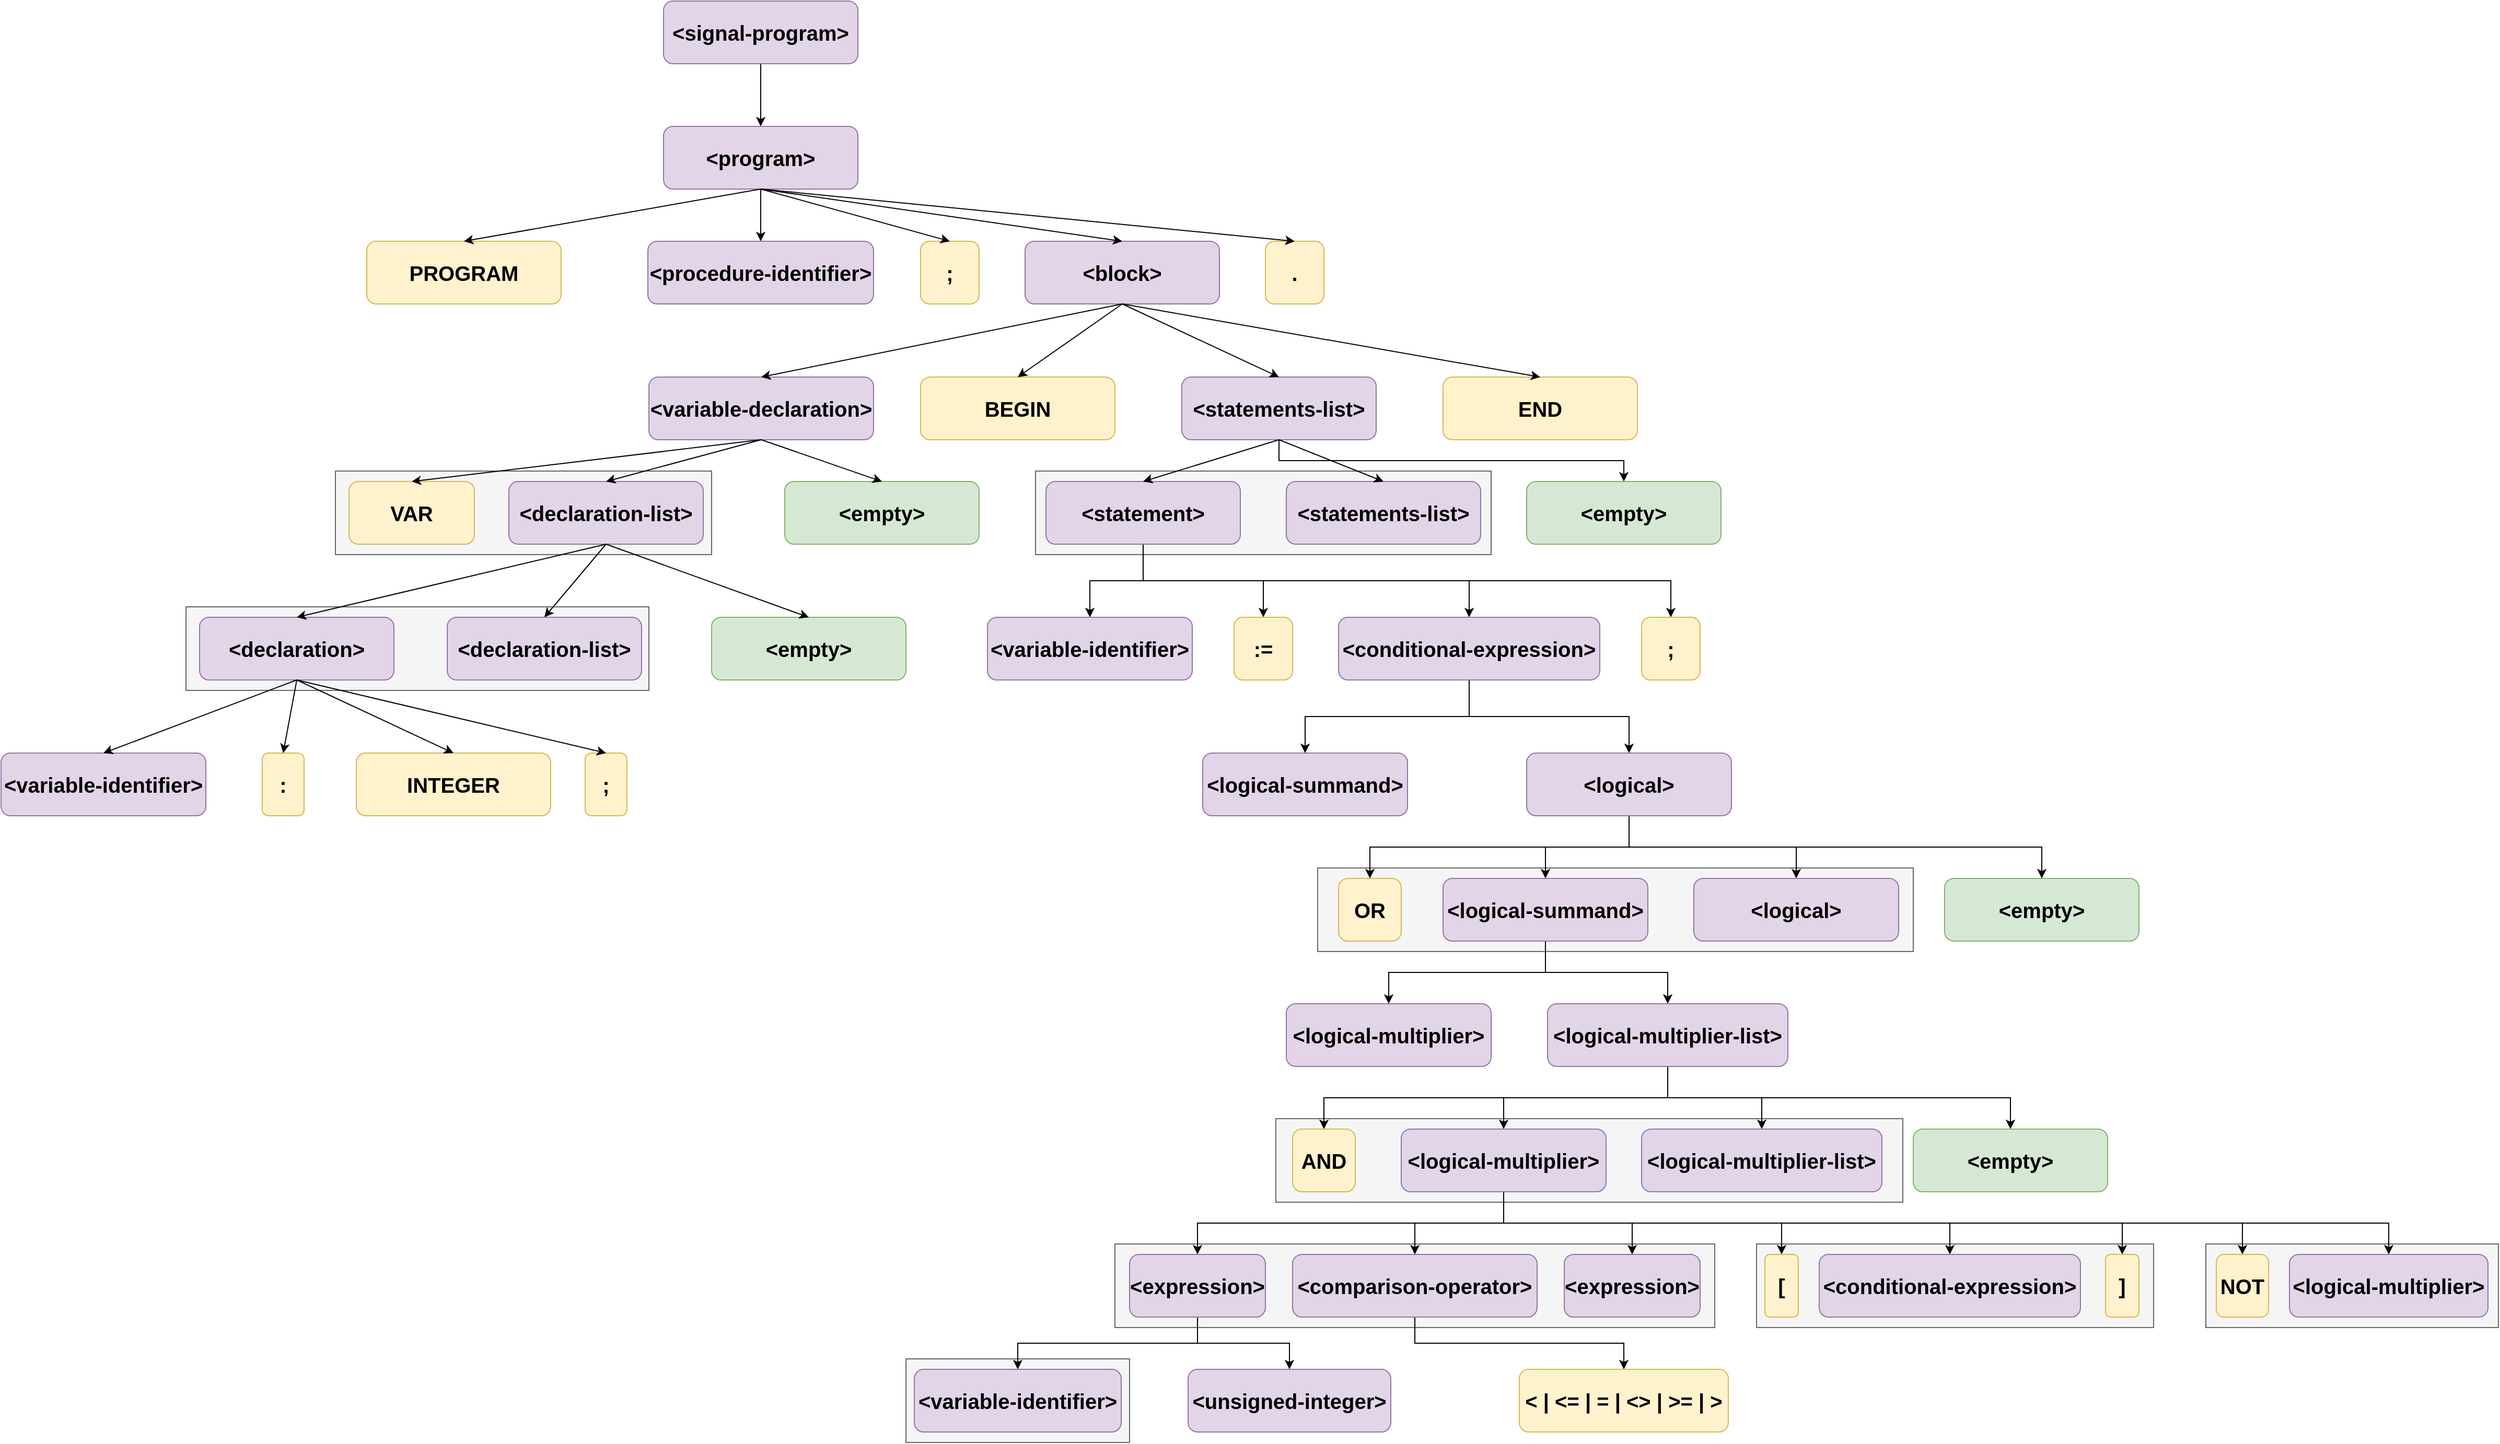 <mxfile version="14.6.12" type="device"><diagram id="d0PMiU0wF7VDhQLH0aSX" name="Page-1"><mxGraphModel dx="2624" dy="794" grid="1" gridSize="10" guides="1" tooltips="1" connect="1" arrows="1" fold="1" page="1" pageScale="1" pageWidth="827" pageHeight="1169" math="0" shadow="0"><root><mxCell id="0"/><mxCell id="1" parent="0"/><mxCell id="keBBJWZqeC2cAeBP28e6-120" value="" style="rounded=0;whiteSpace=wrap;html=1;fillColor=#f5f5f5;strokeColor=#666666;fontColor=#333333;" vertex="1" parent="1"><mxGeometry x="586" y="1340" width="214" height="80" as="geometry"/></mxCell><mxCell id="keBBJWZqeC2cAeBP28e6-112" value="" style="rounded=0;whiteSpace=wrap;html=1;fillColor=#f5f5f5;strokeColor=#666666;fontColor=#333333;" vertex="1" parent="1"><mxGeometry x="1830" y="1230" width="280" height="80" as="geometry"/></mxCell><mxCell id="keBBJWZqeC2cAeBP28e6-111" value="" style="rounded=0;whiteSpace=wrap;html=1;fillColor=#f5f5f5;strokeColor=#666666;fontColor=#333333;" vertex="1" parent="1"><mxGeometry x="1400" y="1230" width="380" height="80" as="geometry"/></mxCell><mxCell id="keBBJWZqeC2cAeBP28e6-110" value="" style="rounded=0;whiteSpace=wrap;html=1;fillColor=#f5f5f5;strokeColor=#666666;fontColor=#333333;" vertex="1" parent="1"><mxGeometry x="786" y="1230" width="574" height="80" as="geometry"/></mxCell><mxCell id="keBBJWZqeC2cAeBP28e6-93" value="" style="rounded=0;whiteSpace=wrap;html=1;fillColor=#f5f5f5;strokeColor=#666666;fontColor=#333333;" vertex="1" parent="1"><mxGeometry x="940" y="1110" width="600" height="80" as="geometry"/></mxCell><mxCell id="keBBJWZqeC2cAeBP28e6-36" value="" style="rounded=0;whiteSpace=wrap;html=1;fillColor=#f5f5f5;strokeColor=#666666;fontColor=#333333;" vertex="1" parent="1"><mxGeometry x="-103" y="620" width="443" height="80" as="geometry"/></mxCell><mxCell id="keBBJWZqeC2cAeBP28e6-80" value="" style="rounded=0;whiteSpace=wrap;html=1;fillColor=#f5f5f5;strokeColor=#666666;fontColor=#333333;" vertex="1" parent="1"><mxGeometry x="980" y="870" width="570" height="80" as="geometry"/></mxCell><mxCell id="keBBJWZqeC2cAeBP28e6-27" value="" style="rounded=0;whiteSpace=wrap;html=1;strokeColor=#666666;fontColor=#333333;fillColor=#f5f5f5;" vertex="1" parent="1"><mxGeometry x="710" y="490" width="436" height="80" as="geometry"/></mxCell><mxCell id="keBBJWZqeC2cAeBP28e6-4" value="" style="edgeStyle=orthogonalEdgeStyle;rounded=0;orthogonalLoop=1;jettySize=auto;html=1;" edge="1" parent="1" source="keBBJWZqeC2cAeBP28e6-2" target="keBBJWZqeC2cAeBP28e6-3"><mxGeometry relative="1" as="geometry"/></mxCell><mxCell id="keBBJWZqeC2cAeBP28e6-2" value="&lt;font style=&quot;font-size: 20px&quot;&gt;&lt;b&gt;&amp;lt;signal-program&amp;gt;&lt;/b&gt;&lt;/font&gt;" style="rounded=1;whiteSpace=wrap;html=1;fillColor=#e1d5e7;strokeColor=#9673a6;" vertex="1" parent="1"><mxGeometry x="354" y="40" width="186" height="60" as="geometry"/></mxCell><mxCell id="keBBJWZqeC2cAeBP28e6-3" value="&lt;font style=&quot;font-size: 20px&quot;&gt;&lt;b&gt;&amp;lt;program&amp;gt;&lt;/b&gt;&lt;/font&gt;" style="rounded=1;whiteSpace=wrap;html=1;fillColor=#e1d5e7;strokeColor=#9673a6;" vertex="1" parent="1"><mxGeometry x="354" y="160" width="186" height="60" as="geometry"/></mxCell><mxCell id="keBBJWZqeC2cAeBP28e6-61" style="edgeStyle=orthogonalEdgeStyle;rounded=0;orthogonalLoop=1;jettySize=auto;html=1;exitX=0.5;exitY=1;exitDx=0;exitDy=0;entryX=0.5;entryY=0;entryDx=0;entryDy=0;" edge="1" parent="1" source="keBBJWZqeC2cAeBP28e6-5" target="keBBJWZqeC2cAeBP28e6-54"><mxGeometry relative="1" as="geometry"/></mxCell><mxCell id="keBBJWZqeC2cAeBP28e6-62" style="edgeStyle=orthogonalEdgeStyle;rounded=0;orthogonalLoop=1;jettySize=auto;html=1;exitX=0.5;exitY=1;exitDx=0;exitDy=0;entryX=0.5;entryY=0;entryDx=0;entryDy=0;" edge="1" parent="1" source="keBBJWZqeC2cAeBP28e6-5" target="keBBJWZqeC2cAeBP28e6-55"><mxGeometry relative="1" as="geometry"/></mxCell><mxCell id="keBBJWZqeC2cAeBP28e6-63" style="edgeStyle=orthogonalEdgeStyle;rounded=0;orthogonalLoop=1;jettySize=auto;html=1;exitX=0.5;exitY=1;exitDx=0;exitDy=0;entryX=0.5;entryY=0;entryDx=0;entryDy=0;" edge="1" parent="1" source="keBBJWZqeC2cAeBP28e6-5" target="keBBJWZqeC2cAeBP28e6-56"><mxGeometry relative="1" as="geometry"/></mxCell><mxCell id="keBBJWZqeC2cAeBP28e6-64" style="edgeStyle=orthogonalEdgeStyle;rounded=0;orthogonalLoop=1;jettySize=auto;html=1;exitX=0.5;exitY=1;exitDx=0;exitDy=0;entryX=0.5;entryY=0;entryDx=0;entryDy=0;" edge="1" parent="1" source="keBBJWZqeC2cAeBP28e6-5" target="keBBJWZqeC2cAeBP28e6-57"><mxGeometry relative="1" as="geometry"/></mxCell><mxCell id="keBBJWZqeC2cAeBP28e6-5" value="&lt;b&gt;&lt;font style=&quot;font-size: 20px&quot;&gt;&amp;lt;statement&amp;gt;&lt;/font&gt;&lt;/b&gt;" style="rounded=1;whiteSpace=wrap;html=1;fillColor=#e1d5e7;strokeColor=#9673a6;" vertex="1" parent="1"><mxGeometry x="720" y="500" width="186" height="60" as="geometry"/></mxCell><mxCell id="keBBJWZqeC2cAeBP28e6-6" value="&lt;b&gt;&lt;font style=&quot;font-size: 20px&quot;&gt;PROGRAM&lt;/font&gt;&lt;/b&gt;" style="rounded=1;whiteSpace=wrap;html=1;fillColor=#fff2cc;strokeColor=#d6b656;" vertex="1" parent="1"><mxGeometry x="70" y="270" width="186" height="60" as="geometry"/></mxCell><mxCell id="keBBJWZqeC2cAeBP28e6-7" value="&lt;b&gt;&lt;font style=&quot;font-size: 20px&quot;&gt;&amp;lt;procedure-identifier&amp;gt;&lt;/font&gt;&lt;/b&gt;" style="rounded=1;whiteSpace=wrap;html=1;fillColor=#e1d5e7;strokeColor=#9673a6;" vertex="1" parent="1"><mxGeometry x="339" y="270" width="216" height="60" as="geometry"/></mxCell><mxCell id="keBBJWZqeC2cAeBP28e6-8" value="" style="endArrow=classic;html=1;exitX=0.5;exitY=1;exitDx=0;exitDy=0;entryX=0.5;entryY=0;entryDx=0;entryDy=0;" edge="1" parent="1" source="keBBJWZqeC2cAeBP28e6-3" target="keBBJWZqeC2cAeBP28e6-6"><mxGeometry width="50" height="50" relative="1" as="geometry"><mxPoint x="390" y="270" as="sourcePoint"/><mxPoint x="440" y="220" as="targetPoint"/></mxGeometry></mxCell><mxCell id="keBBJWZqeC2cAeBP28e6-9" value="" style="endArrow=classic;html=1;exitX=0.5;exitY=1;exitDx=0;exitDy=0;entryX=0.5;entryY=0;entryDx=0;entryDy=0;" edge="1" parent="1" source="keBBJWZqeC2cAeBP28e6-3" target="keBBJWZqeC2cAeBP28e6-7"><mxGeometry width="50" height="50" relative="1" as="geometry"><mxPoint x="390" y="270" as="sourcePoint"/><mxPoint x="440" y="220" as="targetPoint"/></mxGeometry></mxCell><mxCell id="keBBJWZqeC2cAeBP28e6-10" value="&lt;font style=&quot;font-size: 20px&quot;&gt;&lt;b&gt;;&lt;/b&gt;&lt;/font&gt;" style="rounded=1;whiteSpace=wrap;html=1;fillColor=#fff2cc;strokeColor=#d6b656;" vertex="1" parent="1"><mxGeometry x="600" y="270" width="56" height="60" as="geometry"/></mxCell><mxCell id="keBBJWZqeC2cAeBP28e6-11" value="&lt;b&gt;&lt;font style=&quot;font-size: 20px&quot;&gt;&amp;lt;block&amp;gt;&lt;/font&gt;&lt;/b&gt;" style="rounded=1;whiteSpace=wrap;html=1;fillColor=#e1d5e7;strokeColor=#9673a6;" vertex="1" parent="1"><mxGeometry x="700" y="270" width="186" height="60" as="geometry"/></mxCell><mxCell id="keBBJWZqeC2cAeBP28e6-12" value="&lt;b&gt;&lt;font style=&quot;font-size: 20px&quot;&gt;.&lt;/font&gt;&lt;/b&gt;" style="rounded=1;whiteSpace=wrap;html=1;fillColor=#fff2cc;strokeColor=#d6b656;" vertex="1" parent="1"><mxGeometry x="930" y="270" width="56" height="60" as="geometry"/></mxCell><mxCell id="keBBJWZqeC2cAeBP28e6-13" value="" style="endArrow=classic;html=1;exitX=0.5;exitY=1;exitDx=0;exitDy=0;entryX=0.5;entryY=0;entryDx=0;entryDy=0;" edge="1" parent="1" source="keBBJWZqeC2cAeBP28e6-3" target="keBBJWZqeC2cAeBP28e6-10"><mxGeometry width="50" height="50" relative="1" as="geometry"><mxPoint x="620" y="250" as="sourcePoint"/><mxPoint x="670" y="200" as="targetPoint"/></mxGeometry></mxCell><mxCell id="keBBJWZqeC2cAeBP28e6-14" value="" style="endArrow=classic;html=1;exitX=0.5;exitY=1;exitDx=0;exitDy=0;entryX=0.5;entryY=0;entryDx=0;entryDy=0;" edge="1" parent="1" source="keBBJWZqeC2cAeBP28e6-3" target="keBBJWZqeC2cAeBP28e6-11"><mxGeometry width="50" height="50" relative="1" as="geometry"><mxPoint x="620" y="250" as="sourcePoint"/><mxPoint x="670" y="200" as="targetPoint"/></mxGeometry></mxCell><mxCell id="keBBJWZqeC2cAeBP28e6-15" value="" style="endArrow=classic;html=1;exitX=0.5;exitY=1;exitDx=0;exitDy=0;entryX=0.5;entryY=0;entryDx=0;entryDy=0;" edge="1" parent="1" source="keBBJWZqeC2cAeBP28e6-3" target="keBBJWZqeC2cAeBP28e6-12"><mxGeometry width="50" height="50" relative="1" as="geometry"><mxPoint x="620" y="250" as="sourcePoint"/><mxPoint x="670" y="200" as="targetPoint"/></mxGeometry></mxCell><mxCell id="keBBJWZqeC2cAeBP28e6-16" value="&lt;b&gt;&lt;font style=&quot;font-size: 20px&quot;&gt;&amp;lt;variable-declaration&amp;gt;&lt;/font&gt;&lt;/b&gt;" style="rounded=1;whiteSpace=wrap;html=1;fillColor=#e1d5e7;strokeColor=#9673a6;" vertex="1" parent="1"><mxGeometry x="340" y="400" width="215" height="60" as="geometry"/></mxCell><mxCell id="keBBJWZqeC2cAeBP28e6-17" value="&lt;b&gt;&lt;font style=&quot;font-size: 20px&quot;&gt;BEGIN&lt;/font&gt;&lt;/b&gt;" style="rounded=1;whiteSpace=wrap;html=1;fillColor=#fff2cc;strokeColor=#d6b656;" vertex="1" parent="1"><mxGeometry x="600" y="400" width="186" height="60" as="geometry"/></mxCell><mxCell id="keBBJWZqeC2cAeBP28e6-74" style="edgeStyle=orthogonalEdgeStyle;rounded=0;orthogonalLoop=1;jettySize=auto;html=1;exitX=0.5;exitY=1;exitDx=0;exitDy=0;entryX=0.5;entryY=0;entryDx=0;entryDy=0;" edge="1" parent="1" source="keBBJWZqeC2cAeBP28e6-18" target="keBBJWZqeC2cAeBP28e6-29"><mxGeometry relative="1" as="geometry"/></mxCell><mxCell id="keBBJWZqeC2cAeBP28e6-18" value="&lt;b&gt;&lt;font style=&quot;font-size: 20px&quot;&gt;&amp;lt;statements-list&amp;gt;&lt;/font&gt;&lt;/b&gt;" style="rounded=1;whiteSpace=wrap;html=1;fillColor=#e1d5e7;strokeColor=#9673a6;" vertex="1" parent="1"><mxGeometry x="850" y="400" width="186" height="60" as="geometry"/></mxCell><mxCell id="keBBJWZqeC2cAeBP28e6-19" value="&lt;font style=&quot;font-size: 20px&quot;&gt;&lt;b&gt;END&lt;/b&gt;&lt;/font&gt;" style="rounded=1;whiteSpace=wrap;html=1;fillColor=#fff2cc;strokeColor=#d6b656;" vertex="1" parent="1"><mxGeometry x="1100" y="400" width="186" height="60" as="geometry"/></mxCell><mxCell id="keBBJWZqeC2cAeBP28e6-20" value="" style="endArrow=classic;html=1;exitX=0.5;exitY=1;exitDx=0;exitDy=0;entryX=0.5;entryY=0;entryDx=0;entryDy=0;" edge="1" parent="1" source="keBBJWZqeC2cAeBP28e6-11" target="keBBJWZqeC2cAeBP28e6-16"><mxGeometry width="50" height="50" relative="1" as="geometry"><mxPoint x="710" y="410" as="sourcePoint"/><mxPoint x="760" y="360" as="targetPoint"/></mxGeometry></mxCell><mxCell id="keBBJWZqeC2cAeBP28e6-21" value="" style="endArrow=classic;html=1;exitX=0.5;exitY=1;exitDx=0;exitDy=0;entryX=0.5;entryY=0;entryDx=0;entryDy=0;" edge="1" parent="1" source="keBBJWZqeC2cAeBP28e6-11" target="keBBJWZqeC2cAeBP28e6-17"><mxGeometry width="50" height="50" relative="1" as="geometry"><mxPoint x="710" y="410" as="sourcePoint"/><mxPoint x="760" y="360" as="targetPoint"/></mxGeometry></mxCell><mxCell id="keBBJWZqeC2cAeBP28e6-22" value="" style="endArrow=classic;html=1;entryX=0.5;entryY=0;entryDx=0;entryDy=0;exitX=0.5;exitY=1;exitDx=0;exitDy=0;" edge="1" parent="1" source="keBBJWZqeC2cAeBP28e6-11" target="keBBJWZqeC2cAeBP28e6-18"><mxGeometry width="50" height="50" relative="1" as="geometry"><mxPoint x="710" y="410" as="sourcePoint"/><mxPoint x="760" y="360" as="targetPoint"/></mxGeometry></mxCell><mxCell id="keBBJWZqeC2cAeBP28e6-23" value="" style="endArrow=classic;html=1;entryX=0.5;entryY=0;entryDx=0;entryDy=0;exitX=0.5;exitY=1;exitDx=0;exitDy=0;" edge="1" parent="1" source="keBBJWZqeC2cAeBP28e6-11" target="keBBJWZqeC2cAeBP28e6-19"><mxGeometry width="50" height="50" relative="1" as="geometry"><mxPoint x="710" y="410" as="sourcePoint"/><mxPoint x="760" y="360" as="targetPoint"/></mxGeometry></mxCell><mxCell id="keBBJWZqeC2cAeBP28e6-24" value="" style="rounded=0;whiteSpace=wrap;html=1;fillColor=#f5f5f5;strokeColor=#666666;fontColor=#333333;" vertex="1" parent="1"><mxGeometry x="40" y="490" width="360" height="80" as="geometry"/></mxCell><mxCell id="keBBJWZqeC2cAeBP28e6-25" value="&lt;b&gt;&lt;font style=&quot;font-size: 20px&quot;&gt;VAR&lt;/font&gt;&lt;/b&gt;" style="rounded=1;whiteSpace=wrap;html=1;fillColor=#fff2cc;strokeColor=#d6b656;" vertex="1" parent="1"><mxGeometry x="53" y="500" width="120" height="60" as="geometry"/></mxCell><mxCell id="keBBJWZqeC2cAeBP28e6-26" value="&lt;b&gt;&lt;font style=&quot;font-size: 20px&quot;&gt;&amp;lt;declaration-list&amp;gt;&lt;/font&gt;&lt;/b&gt;" style="rounded=1;whiteSpace=wrap;html=1;fillColor=#e1d5e7;strokeColor=#9673a6;" vertex="1" parent="1"><mxGeometry x="206" y="500" width="186" height="60" as="geometry"/></mxCell><mxCell id="keBBJWZqeC2cAeBP28e6-28" value="&lt;b&gt;&lt;font style=&quot;font-size: 20px&quot;&gt;&amp;lt;empty&amp;gt;&lt;/font&gt;&lt;/b&gt;" style="rounded=1;whiteSpace=wrap;html=1;fillColor=#d5e8d4;strokeColor=#82b366;" vertex="1" parent="1"><mxGeometry x="470" y="500" width="186" height="60" as="geometry"/></mxCell><mxCell id="keBBJWZqeC2cAeBP28e6-29" value="&lt;b&gt;&lt;font style=&quot;font-size: 20px&quot;&gt;&amp;lt;empty&amp;gt;&lt;/font&gt;&lt;/b&gt;" style="rounded=1;whiteSpace=wrap;html=1;fillColor=#d5e8d4;strokeColor=#82b366;" vertex="1" parent="1"><mxGeometry x="1180" y="500" width="186" height="60" as="geometry"/></mxCell><mxCell id="keBBJWZqeC2cAeBP28e6-30" value="" style="endArrow=classic;html=1;exitX=0.5;exitY=1;exitDx=0;exitDy=0;entryX=0.5;entryY=0;entryDx=0;entryDy=0;" edge="1" parent="1" source="keBBJWZqeC2cAeBP28e6-16" target="keBBJWZqeC2cAeBP28e6-25"><mxGeometry width="50" height="50" relative="1" as="geometry"><mxPoint x="310" y="640" as="sourcePoint"/><mxPoint x="360" y="590" as="targetPoint"/></mxGeometry></mxCell><mxCell id="keBBJWZqeC2cAeBP28e6-31" value="" style="endArrow=classic;html=1;exitX=0.5;exitY=1;exitDx=0;exitDy=0;entryX=0.5;entryY=0;entryDx=0;entryDy=0;" edge="1" parent="1" source="keBBJWZqeC2cAeBP28e6-16" target="keBBJWZqeC2cAeBP28e6-26"><mxGeometry width="50" height="50" relative="1" as="geometry"><mxPoint x="310" y="640" as="sourcePoint"/><mxPoint x="360" y="590" as="targetPoint"/></mxGeometry></mxCell><mxCell id="keBBJWZqeC2cAeBP28e6-32" value="" style="endArrow=classic;html=1;exitX=0.5;exitY=1;exitDx=0;exitDy=0;entryX=0.5;entryY=0;entryDx=0;entryDy=0;" edge="1" parent="1" source="keBBJWZqeC2cAeBP28e6-16" target="keBBJWZqeC2cAeBP28e6-28"><mxGeometry width="50" height="50" relative="1" as="geometry"><mxPoint x="310" y="640" as="sourcePoint"/><mxPoint x="360" y="590" as="targetPoint"/></mxGeometry></mxCell><mxCell id="keBBJWZqeC2cAeBP28e6-33" value="&lt;b&gt;&lt;font style=&quot;font-size: 20px&quot;&gt;&amp;lt;declaration&amp;gt;&lt;/font&gt;&lt;/b&gt;" style="rounded=1;whiteSpace=wrap;html=1;fillColor=#e1d5e7;strokeColor=#9673a6;" vertex="1" parent="1"><mxGeometry x="-90" y="630" width="186" height="60" as="geometry"/></mxCell><mxCell id="keBBJWZqeC2cAeBP28e6-34" value="&lt;b&gt;&lt;font style=&quot;font-size: 20px&quot;&gt;&amp;lt;declaration-list&amp;gt;&lt;/font&gt;&lt;/b&gt;" style="rounded=1;whiteSpace=wrap;html=1;fillColor=#e1d5e7;strokeColor=#9673a6;" vertex="1" parent="1"><mxGeometry x="147" y="630" width="186" height="60" as="geometry"/></mxCell><mxCell id="keBBJWZqeC2cAeBP28e6-35" value="&lt;b&gt;&lt;font style=&quot;font-size: 20px&quot;&gt;&amp;lt;empty&amp;gt;&lt;/font&gt;&lt;/b&gt;" style="rounded=1;whiteSpace=wrap;html=1;fillColor=#d5e8d4;strokeColor=#82b366;" vertex="1" parent="1"><mxGeometry x="400" y="630" width="186" height="60" as="geometry"/></mxCell><mxCell id="keBBJWZqeC2cAeBP28e6-37" value="" style="endArrow=classic;html=1;exitX=0.5;exitY=1;exitDx=0;exitDy=0;entryX=0.5;entryY=0;entryDx=0;entryDy=0;" edge="1" parent="1" source="keBBJWZqeC2cAeBP28e6-26" target="keBBJWZqeC2cAeBP28e6-33"><mxGeometry width="50" height="50" relative="1" as="geometry"><mxPoint x="310" y="550" as="sourcePoint"/><mxPoint x="400" y="710" as="targetPoint"/></mxGeometry></mxCell><mxCell id="keBBJWZqeC2cAeBP28e6-38" value="" style="endArrow=classic;html=1;exitX=0.5;exitY=1;exitDx=0;exitDy=0;entryX=0.5;entryY=0;entryDx=0;entryDy=0;" edge="1" parent="1" source="keBBJWZqeC2cAeBP28e6-26" target="keBBJWZqeC2cAeBP28e6-34"><mxGeometry width="50" height="50" relative="1" as="geometry"><mxPoint x="310" y="550" as="sourcePoint"/><mxPoint x="360" y="500" as="targetPoint"/></mxGeometry></mxCell><mxCell id="keBBJWZqeC2cAeBP28e6-39" value="" style="endArrow=classic;html=1;entryX=0.5;entryY=0;entryDx=0;entryDy=0;exitX=0.5;exitY=1;exitDx=0;exitDy=0;" edge="1" parent="1" source="keBBJWZqeC2cAeBP28e6-26" target="keBBJWZqeC2cAeBP28e6-35"><mxGeometry width="50" height="50" relative="1" as="geometry"><mxPoint x="320" y="590" as="sourcePoint"/><mxPoint x="360" y="500" as="targetPoint"/></mxGeometry></mxCell><mxCell id="keBBJWZqeC2cAeBP28e6-41" value="&lt;b&gt;&lt;font style=&quot;font-size: 20px&quot;&gt;&amp;lt;variable-identifier&amp;gt;&lt;/font&gt;&lt;/b&gt;" style="rounded=1;whiteSpace=wrap;html=1;fillColor=#e1d5e7;strokeColor=#9673a6;" vertex="1" parent="1"><mxGeometry x="-280" y="760" width="196" height="60" as="geometry"/></mxCell><mxCell id="keBBJWZqeC2cAeBP28e6-42" value="&lt;b&gt;&lt;font style=&quot;font-size: 20px&quot;&gt;:&lt;/font&gt;&lt;/b&gt;" style="rounded=1;whiteSpace=wrap;html=1;fillColor=#fff2cc;strokeColor=#d6b656;" vertex="1" parent="1"><mxGeometry x="-30" y="760" width="40" height="60" as="geometry"/></mxCell><mxCell id="keBBJWZqeC2cAeBP28e6-43" value="&lt;b&gt;&lt;font style=&quot;font-size: 20px&quot;&gt;INTEGER&lt;/font&gt;&lt;/b&gt;" style="rounded=1;whiteSpace=wrap;html=1;fillColor=#fff2cc;strokeColor=#d6b656;" vertex="1" parent="1"><mxGeometry x="60" y="760" width="186" height="60" as="geometry"/></mxCell><mxCell id="keBBJWZqeC2cAeBP28e6-44" value="&lt;b&gt;&lt;font style=&quot;font-size: 20px&quot;&gt;;&lt;/font&gt;&lt;/b&gt;" style="rounded=1;whiteSpace=wrap;html=1;fillColor=#fff2cc;strokeColor=#d6b656;" vertex="1" parent="1"><mxGeometry x="279" y="760" width="40" height="60" as="geometry"/></mxCell><mxCell id="keBBJWZqeC2cAeBP28e6-45" value="" style="endArrow=classic;html=1;exitX=0.5;exitY=1;exitDx=0;exitDy=0;entryX=0.5;entryY=0;entryDx=0;entryDy=0;" edge="1" parent="1" source="keBBJWZqeC2cAeBP28e6-33" target="keBBJWZqeC2cAeBP28e6-41"><mxGeometry width="50" height="50" relative="1" as="geometry"><mxPoint x="70" y="860" as="sourcePoint"/><mxPoint x="250" y="700" as="targetPoint"/></mxGeometry></mxCell><mxCell id="keBBJWZqeC2cAeBP28e6-46" value="" style="endArrow=classic;html=1;exitX=0.5;exitY=1;exitDx=0;exitDy=0;entryX=0.5;entryY=0;entryDx=0;entryDy=0;" edge="1" parent="1" source="keBBJWZqeC2cAeBP28e6-33" target="keBBJWZqeC2cAeBP28e6-42"><mxGeometry width="50" height="50" relative="1" as="geometry"><mxPoint x="200" y="750" as="sourcePoint"/><mxPoint x="250" y="700" as="targetPoint"/></mxGeometry></mxCell><mxCell id="keBBJWZqeC2cAeBP28e6-47" value="" style="endArrow=classic;html=1;exitX=0.5;exitY=1;exitDx=0;exitDy=0;entryX=0.5;entryY=0;entryDx=0;entryDy=0;" edge="1" parent="1" source="keBBJWZqeC2cAeBP28e6-33" target="keBBJWZqeC2cAeBP28e6-43"><mxGeometry width="50" height="50" relative="1" as="geometry"><mxPoint x="200" y="750" as="sourcePoint"/><mxPoint x="250" y="700" as="targetPoint"/></mxGeometry></mxCell><mxCell id="keBBJWZqeC2cAeBP28e6-48" value="" style="endArrow=classic;html=1;exitX=0.5;exitY=1;exitDx=0;exitDy=0;entryX=0.5;entryY=0;entryDx=0;entryDy=0;" edge="1" parent="1" source="keBBJWZqeC2cAeBP28e6-33" target="keBBJWZqeC2cAeBP28e6-44"><mxGeometry width="50" height="50" relative="1" as="geometry"><mxPoint x="200" y="750" as="sourcePoint"/><mxPoint x="250" y="700" as="targetPoint"/></mxGeometry></mxCell><mxCell id="keBBJWZqeC2cAeBP28e6-50" value="&lt;b&gt;&lt;font style=&quot;font-size: 20px&quot;&gt;&amp;lt;statements-list&amp;gt;&lt;/font&gt;&lt;/b&gt;" style="rounded=1;whiteSpace=wrap;html=1;fillColor=#e1d5e7;strokeColor=#9673a6;" vertex="1" parent="1"><mxGeometry x="950" y="500" width="186" height="60" as="geometry"/></mxCell><mxCell id="keBBJWZqeC2cAeBP28e6-51" value="" style="endArrow=classic;html=1;exitX=0.5;exitY=1;exitDx=0;exitDy=0;entryX=0.5;entryY=0;entryDx=0;entryDy=0;" edge="1" parent="1" source="keBBJWZqeC2cAeBP28e6-18" target="keBBJWZqeC2cAeBP28e6-5"><mxGeometry width="50" height="50" relative="1" as="geometry"><mxPoint x="870" y="450" as="sourcePoint"/><mxPoint x="920" y="400" as="targetPoint"/></mxGeometry></mxCell><mxCell id="keBBJWZqeC2cAeBP28e6-52" value="" style="endArrow=classic;html=1;exitX=0.5;exitY=1;exitDx=0;exitDy=0;entryX=0.5;entryY=0;entryDx=0;entryDy=0;" edge="1" parent="1" source="keBBJWZqeC2cAeBP28e6-18" target="keBBJWZqeC2cAeBP28e6-50"><mxGeometry width="50" height="50" relative="1" as="geometry"><mxPoint x="870" y="450" as="sourcePoint"/><mxPoint x="920" y="400" as="targetPoint"/></mxGeometry></mxCell><mxCell id="keBBJWZqeC2cAeBP28e6-54" value="&lt;b&gt;&lt;font style=&quot;font-size: 20px&quot;&gt;&amp;lt;variable-identifier&amp;gt;&lt;/font&gt;&lt;/b&gt;" style="rounded=1;whiteSpace=wrap;html=1;fillColor=#e1d5e7;strokeColor=#9673a6;" vertex="1" parent="1"><mxGeometry x="664" y="630" width="196" height="60" as="geometry"/></mxCell><mxCell id="keBBJWZqeC2cAeBP28e6-55" value="&lt;b&gt;&lt;font style=&quot;font-size: 20px&quot;&gt;:=&lt;/font&gt;&lt;/b&gt;" style="rounded=1;whiteSpace=wrap;html=1;fillColor=#fff2cc;strokeColor=#d6b656;" vertex="1" parent="1"><mxGeometry x="900" y="630" width="56" height="60" as="geometry"/></mxCell><mxCell id="keBBJWZqeC2cAeBP28e6-68" style="edgeStyle=orthogonalEdgeStyle;rounded=0;orthogonalLoop=1;jettySize=auto;html=1;exitX=0.5;exitY=1;exitDx=0;exitDy=0;" edge="1" parent="1" source="keBBJWZqeC2cAeBP28e6-56" target="keBBJWZqeC2cAeBP28e6-65"><mxGeometry relative="1" as="geometry"/></mxCell><mxCell id="keBBJWZqeC2cAeBP28e6-69" style="edgeStyle=orthogonalEdgeStyle;rounded=0;orthogonalLoop=1;jettySize=auto;html=1;exitX=0.5;exitY=1;exitDx=0;exitDy=0;" edge="1" parent="1" source="keBBJWZqeC2cAeBP28e6-56" target="keBBJWZqeC2cAeBP28e6-66"><mxGeometry relative="1" as="geometry"/></mxCell><mxCell id="keBBJWZqeC2cAeBP28e6-56" value="&lt;b&gt;&lt;font style=&quot;font-size: 20px&quot;&gt;&amp;lt;conditional-expression&amp;gt;&lt;/font&gt;&lt;/b&gt;" style="rounded=1;whiteSpace=wrap;html=1;fillColor=#e1d5e7;strokeColor=#9673a6;" vertex="1" parent="1"><mxGeometry x="1000" y="630" width="250" height="60" as="geometry"/></mxCell><mxCell id="keBBJWZqeC2cAeBP28e6-57" value="&lt;font style=&quot;font-size: 20px&quot;&gt;&lt;b&gt;;&lt;/b&gt;&lt;/font&gt;" style="rounded=1;whiteSpace=wrap;html=1;fillColor=#fff2cc;strokeColor=#d6b656;" vertex="1" parent="1"><mxGeometry x="1290" y="630" width="56" height="60" as="geometry"/></mxCell><mxCell id="keBBJWZqeC2cAeBP28e6-65" value="&lt;b&gt;&lt;font style=&quot;font-size: 20px&quot;&gt;&amp;lt;logical-summand&amp;gt;&lt;/font&gt;&lt;/b&gt;" style="rounded=1;whiteSpace=wrap;html=1;fillColor=#e1d5e7;strokeColor=#9673a6;" vertex="1" parent="1"><mxGeometry x="870" y="760" width="196" height="60" as="geometry"/></mxCell><mxCell id="keBBJWZqeC2cAeBP28e6-76" style="edgeStyle=orthogonalEdgeStyle;rounded=0;orthogonalLoop=1;jettySize=auto;html=1;exitX=0.5;exitY=1;exitDx=0;exitDy=0;entryX=0.5;entryY=0;entryDx=0;entryDy=0;" edge="1" parent="1" source="keBBJWZqeC2cAeBP28e6-66" target="keBBJWZqeC2cAeBP28e6-70"><mxGeometry relative="1" as="geometry"/></mxCell><mxCell id="keBBJWZqeC2cAeBP28e6-77" style="edgeStyle=orthogonalEdgeStyle;rounded=0;orthogonalLoop=1;jettySize=auto;html=1;exitX=0.5;exitY=1;exitDx=0;exitDy=0;entryX=0.5;entryY=0;entryDx=0;entryDy=0;" edge="1" parent="1" source="keBBJWZqeC2cAeBP28e6-66" target="keBBJWZqeC2cAeBP28e6-71"><mxGeometry relative="1" as="geometry"/></mxCell><mxCell id="keBBJWZqeC2cAeBP28e6-78" style="edgeStyle=orthogonalEdgeStyle;rounded=0;orthogonalLoop=1;jettySize=auto;html=1;exitX=0.5;exitY=1;exitDx=0;exitDy=0;entryX=0.5;entryY=0;entryDx=0;entryDy=0;" edge="1" parent="1" source="keBBJWZqeC2cAeBP28e6-66" target="keBBJWZqeC2cAeBP28e6-72"><mxGeometry relative="1" as="geometry"/></mxCell><mxCell id="keBBJWZqeC2cAeBP28e6-79" style="edgeStyle=orthogonalEdgeStyle;rounded=0;orthogonalLoop=1;jettySize=auto;html=1;exitX=0.5;exitY=1;exitDx=0;exitDy=0;entryX=0.5;entryY=0;entryDx=0;entryDy=0;" edge="1" parent="1" source="keBBJWZqeC2cAeBP28e6-66" target="keBBJWZqeC2cAeBP28e6-73"><mxGeometry relative="1" as="geometry"/></mxCell><mxCell id="keBBJWZqeC2cAeBP28e6-66" value="&lt;b&gt;&lt;font style=&quot;font-size: 20px&quot;&gt;&amp;lt;logical&amp;gt;&lt;/font&gt;&lt;/b&gt;" style="rounded=1;whiteSpace=wrap;html=1;fillColor=#e1d5e7;strokeColor=#9673a6;" vertex="1" parent="1"><mxGeometry x="1180" y="760" width="196" height="60" as="geometry"/></mxCell><mxCell id="keBBJWZqeC2cAeBP28e6-70" value="&lt;font style=&quot;font-size: 20px&quot;&gt;&lt;b&gt;OR&lt;/b&gt;&lt;/font&gt;" style="rounded=1;whiteSpace=wrap;html=1;fillColor=#fff2cc;strokeColor=#d6b656;" vertex="1" parent="1"><mxGeometry x="1000" y="880" width="60" height="60" as="geometry"/></mxCell><mxCell id="keBBJWZqeC2cAeBP28e6-83" style="edgeStyle=orthogonalEdgeStyle;rounded=0;orthogonalLoop=1;jettySize=auto;html=1;exitX=0.5;exitY=1;exitDx=0;exitDy=0;entryX=0.5;entryY=0;entryDx=0;entryDy=0;" edge="1" parent="1" source="keBBJWZqeC2cAeBP28e6-71" target="keBBJWZqeC2cAeBP28e6-81"><mxGeometry relative="1" as="geometry"/></mxCell><mxCell id="keBBJWZqeC2cAeBP28e6-84" style="edgeStyle=orthogonalEdgeStyle;rounded=0;orthogonalLoop=1;jettySize=auto;html=1;exitX=0.5;exitY=1;exitDx=0;exitDy=0;entryX=0.5;entryY=0;entryDx=0;entryDy=0;" edge="1" parent="1" source="keBBJWZqeC2cAeBP28e6-71" target="keBBJWZqeC2cAeBP28e6-82"><mxGeometry relative="1" as="geometry"/></mxCell><mxCell id="keBBJWZqeC2cAeBP28e6-71" value="&lt;b&gt;&lt;font style=&quot;font-size: 20px&quot;&gt;&amp;lt;logical-summand&amp;gt;&lt;/font&gt;&lt;/b&gt;" style="rounded=1;whiteSpace=wrap;html=1;fillColor=#e1d5e7;strokeColor=#9673a6;" vertex="1" parent="1"><mxGeometry x="1100" y="880" width="196" height="60" as="geometry"/></mxCell><mxCell id="keBBJWZqeC2cAeBP28e6-72" value="&lt;b&gt;&lt;font style=&quot;font-size: 20px&quot;&gt;&amp;lt;logical&amp;gt;&lt;/font&gt;&lt;/b&gt;" style="rounded=1;whiteSpace=wrap;html=1;fillColor=#e1d5e7;strokeColor=#9673a6;" vertex="1" parent="1"><mxGeometry x="1340" y="880" width="196" height="60" as="geometry"/></mxCell><mxCell id="keBBJWZqeC2cAeBP28e6-73" value="&lt;b&gt;&lt;font style=&quot;font-size: 20px&quot;&gt;&amp;lt;empty&amp;gt;&lt;/font&gt;&lt;/b&gt;" style="rounded=1;whiteSpace=wrap;html=1;fillColor=#d5e8d4;strokeColor=#82b366;" vertex="1" parent="1"><mxGeometry x="1580" y="880" width="186" height="60" as="geometry"/></mxCell><mxCell id="keBBJWZqeC2cAeBP28e6-81" value="&lt;b&gt;&lt;font style=&quot;font-size: 20px&quot;&gt;&amp;lt;logical-multiplier&amp;gt;&lt;/font&gt;&lt;/b&gt;" style="rounded=1;whiteSpace=wrap;html=1;fillColor=#e1d5e7;strokeColor=#9673a6;" vertex="1" parent="1"><mxGeometry x="950" y="1000" width="196" height="60" as="geometry"/></mxCell><mxCell id="keBBJWZqeC2cAeBP28e6-89" style="edgeStyle=orthogonalEdgeStyle;rounded=0;orthogonalLoop=1;jettySize=auto;html=1;exitX=0.5;exitY=1;exitDx=0;exitDy=0;entryX=0.5;entryY=0;entryDx=0;entryDy=0;" edge="1" parent="1" source="keBBJWZqeC2cAeBP28e6-82" target="keBBJWZqeC2cAeBP28e6-85"><mxGeometry relative="1" as="geometry"/></mxCell><mxCell id="keBBJWZqeC2cAeBP28e6-90" style="edgeStyle=orthogonalEdgeStyle;rounded=0;orthogonalLoop=1;jettySize=auto;html=1;exitX=0.5;exitY=1;exitDx=0;exitDy=0;entryX=0.5;entryY=0;entryDx=0;entryDy=0;" edge="1" parent="1" source="keBBJWZqeC2cAeBP28e6-82" target="keBBJWZqeC2cAeBP28e6-86"><mxGeometry relative="1" as="geometry"/></mxCell><mxCell id="keBBJWZqeC2cAeBP28e6-91" style="edgeStyle=orthogonalEdgeStyle;rounded=0;orthogonalLoop=1;jettySize=auto;html=1;exitX=0.5;exitY=1;exitDx=0;exitDy=0;entryX=0.5;entryY=0;entryDx=0;entryDy=0;" edge="1" parent="1" source="keBBJWZqeC2cAeBP28e6-82" target="keBBJWZqeC2cAeBP28e6-87"><mxGeometry relative="1" as="geometry"/></mxCell><mxCell id="keBBJWZqeC2cAeBP28e6-92" style="edgeStyle=orthogonalEdgeStyle;rounded=0;orthogonalLoop=1;jettySize=auto;html=1;exitX=0.5;exitY=1;exitDx=0;exitDy=0;" edge="1" parent="1" source="keBBJWZqeC2cAeBP28e6-82" target="keBBJWZqeC2cAeBP28e6-88"><mxGeometry relative="1" as="geometry"/></mxCell><mxCell id="keBBJWZqeC2cAeBP28e6-82" value="&lt;b&gt;&lt;font style=&quot;font-size: 20px&quot;&gt;&amp;lt;logical-multiplier-list&amp;gt;&lt;/font&gt;&lt;/b&gt;" style="rounded=1;whiteSpace=wrap;html=1;fillColor=#e1d5e7;strokeColor=#9673a6;" vertex="1" parent="1"><mxGeometry x="1200" y="1000" width="230" height="60" as="geometry"/></mxCell><mxCell id="keBBJWZqeC2cAeBP28e6-85" value="&lt;font style=&quot;font-size: 20px&quot;&gt;&lt;b&gt;AND&lt;/b&gt;&lt;/font&gt;" style="rounded=1;whiteSpace=wrap;html=1;fillColor=#fff2cc;strokeColor=#d6b656;" vertex="1" parent="1"><mxGeometry x="956" y="1120" width="60" height="60" as="geometry"/></mxCell><mxCell id="keBBJWZqeC2cAeBP28e6-102" style="edgeStyle=orthogonalEdgeStyle;rounded=0;orthogonalLoop=1;jettySize=auto;html=1;exitX=0.5;exitY=1;exitDx=0;exitDy=0;" edge="1" parent="1" source="keBBJWZqeC2cAeBP28e6-86" target="keBBJWZqeC2cAeBP28e6-94"><mxGeometry relative="1" as="geometry"/></mxCell><mxCell id="keBBJWZqeC2cAeBP28e6-103" style="edgeStyle=orthogonalEdgeStyle;rounded=0;orthogonalLoop=1;jettySize=auto;html=1;exitX=0.5;exitY=1;exitDx=0;exitDy=0;" edge="1" parent="1" source="keBBJWZqeC2cAeBP28e6-86" target="keBBJWZqeC2cAeBP28e6-95"><mxGeometry relative="1" as="geometry"/></mxCell><mxCell id="keBBJWZqeC2cAeBP28e6-104" style="edgeStyle=orthogonalEdgeStyle;rounded=0;orthogonalLoop=1;jettySize=auto;html=1;exitX=0.5;exitY=1;exitDx=0;exitDy=0;entryX=0.5;entryY=0;entryDx=0;entryDy=0;" edge="1" parent="1" source="keBBJWZqeC2cAeBP28e6-86" target="keBBJWZqeC2cAeBP28e6-96"><mxGeometry relative="1" as="geometry"/></mxCell><mxCell id="keBBJWZqeC2cAeBP28e6-105" style="edgeStyle=orthogonalEdgeStyle;rounded=0;orthogonalLoop=1;jettySize=auto;html=1;exitX=0.5;exitY=1;exitDx=0;exitDy=0;entryX=0.5;entryY=0;entryDx=0;entryDy=0;" edge="1" parent="1" source="keBBJWZqeC2cAeBP28e6-86" target="keBBJWZqeC2cAeBP28e6-97"><mxGeometry relative="1" as="geometry"/></mxCell><mxCell id="keBBJWZqeC2cAeBP28e6-106" style="edgeStyle=orthogonalEdgeStyle;rounded=0;orthogonalLoop=1;jettySize=auto;html=1;exitX=0.5;exitY=1;exitDx=0;exitDy=0;entryX=0.5;entryY=0;entryDx=0;entryDy=0;" edge="1" parent="1" source="keBBJWZqeC2cAeBP28e6-86" target="keBBJWZqeC2cAeBP28e6-98"><mxGeometry relative="1" as="geometry"/></mxCell><mxCell id="keBBJWZqeC2cAeBP28e6-107" style="edgeStyle=orthogonalEdgeStyle;rounded=0;orthogonalLoop=1;jettySize=auto;html=1;exitX=0.5;exitY=1;exitDx=0;exitDy=0;entryX=0.5;entryY=0;entryDx=0;entryDy=0;" edge="1" parent="1" source="keBBJWZqeC2cAeBP28e6-86" target="keBBJWZqeC2cAeBP28e6-99"><mxGeometry relative="1" as="geometry"/></mxCell><mxCell id="keBBJWZqeC2cAeBP28e6-108" style="edgeStyle=orthogonalEdgeStyle;rounded=0;orthogonalLoop=1;jettySize=auto;html=1;exitX=0.5;exitY=1;exitDx=0;exitDy=0;entryX=0.5;entryY=0;entryDx=0;entryDy=0;" edge="1" parent="1" source="keBBJWZqeC2cAeBP28e6-86" target="keBBJWZqeC2cAeBP28e6-100"><mxGeometry relative="1" as="geometry"/></mxCell><mxCell id="keBBJWZqeC2cAeBP28e6-109" style="edgeStyle=orthogonalEdgeStyle;rounded=0;orthogonalLoop=1;jettySize=auto;html=1;exitX=0.5;exitY=1;exitDx=0;exitDy=0;entryX=0.5;entryY=0;entryDx=0;entryDy=0;" edge="1" parent="1" source="keBBJWZqeC2cAeBP28e6-86" target="keBBJWZqeC2cAeBP28e6-101"><mxGeometry relative="1" as="geometry"/></mxCell><mxCell id="keBBJWZqeC2cAeBP28e6-86" value="&lt;b&gt;&lt;font style=&quot;font-size: 20px&quot;&gt;&amp;lt;logical-multiplier&amp;gt;&lt;/font&gt;&lt;/b&gt;" style="rounded=1;whiteSpace=wrap;html=1;fillColor=#e1d5e7;strokeColor=#9673a6;" vertex="1" parent="1"><mxGeometry x="1060" y="1120" width="196" height="60" as="geometry"/></mxCell><mxCell id="keBBJWZqeC2cAeBP28e6-87" value="&lt;b&gt;&lt;font style=&quot;font-size: 20px&quot;&gt;&amp;lt;logical-multiplier-list&amp;gt;&lt;/font&gt;&lt;/b&gt;" style="rounded=1;whiteSpace=wrap;html=1;fillColor=#e1d5e7;strokeColor=#9673a6;" vertex="1" parent="1"><mxGeometry x="1290" y="1120" width="230" height="60" as="geometry"/></mxCell><mxCell id="keBBJWZqeC2cAeBP28e6-88" value="&lt;b&gt;&lt;font style=&quot;font-size: 20px&quot;&gt;&amp;lt;empty&amp;gt;&lt;/font&gt;&lt;/b&gt;" style="rounded=1;whiteSpace=wrap;html=1;fillColor=#d5e8d4;strokeColor=#82b366;" vertex="1" parent="1"><mxGeometry x="1550" y="1120" width="186" height="60" as="geometry"/></mxCell><mxCell id="keBBJWZqeC2cAeBP28e6-118" style="edgeStyle=orthogonalEdgeStyle;rounded=0;orthogonalLoop=1;jettySize=auto;html=1;exitX=0.5;exitY=1;exitDx=0;exitDy=0;entryX=0.5;entryY=0;entryDx=0;entryDy=0;" edge="1" parent="1" source="keBBJWZqeC2cAeBP28e6-94" target="keBBJWZqeC2cAeBP28e6-117"><mxGeometry relative="1" as="geometry"/></mxCell><mxCell id="keBBJWZqeC2cAeBP28e6-119" style="edgeStyle=orthogonalEdgeStyle;rounded=0;orthogonalLoop=1;jettySize=auto;html=1;exitX=0.5;exitY=1;exitDx=0;exitDy=0;entryX=0.5;entryY=0;entryDx=0;entryDy=0;" edge="1" parent="1" source="keBBJWZqeC2cAeBP28e6-94" target="keBBJWZqeC2cAeBP28e6-116"><mxGeometry relative="1" as="geometry"/></mxCell><mxCell id="keBBJWZqeC2cAeBP28e6-94" value="&lt;b&gt;&lt;font style=&quot;font-size: 20px&quot;&gt;&amp;lt;expression&amp;gt;&lt;/font&gt;&lt;/b&gt;" style="rounded=1;whiteSpace=wrap;html=1;fillColor=#e1d5e7;strokeColor=#9673a6;" vertex="1" parent="1"><mxGeometry x="800" y="1240" width="130" height="60" as="geometry"/></mxCell><mxCell id="keBBJWZqeC2cAeBP28e6-115" style="edgeStyle=orthogonalEdgeStyle;rounded=0;orthogonalLoop=1;jettySize=auto;html=1;exitX=0.5;exitY=1;exitDx=0;exitDy=0;entryX=0.5;entryY=0;entryDx=0;entryDy=0;" edge="1" parent="1" source="keBBJWZqeC2cAeBP28e6-95" target="keBBJWZqeC2cAeBP28e6-113"><mxGeometry relative="1" as="geometry"/></mxCell><mxCell id="keBBJWZqeC2cAeBP28e6-95" value="&lt;b&gt;&lt;font style=&quot;font-size: 20px&quot;&gt;&amp;lt;comparison-operator&amp;gt;&lt;/font&gt;&lt;/b&gt;" style="rounded=1;whiteSpace=wrap;html=1;fillColor=#e1d5e7;strokeColor=#9673a6;" vertex="1" parent="1"><mxGeometry x="956" y="1240" width="234" height="60" as="geometry"/></mxCell><mxCell id="keBBJWZqeC2cAeBP28e6-96" value="&lt;b&gt;&lt;font style=&quot;font-size: 20px&quot;&gt;&amp;lt;expression&amp;gt;&lt;/font&gt;&lt;/b&gt;" style="rounded=1;whiteSpace=wrap;html=1;fillColor=#e1d5e7;strokeColor=#9673a6;" vertex="1" parent="1"><mxGeometry x="1216" y="1240" width="130" height="60" as="geometry"/></mxCell><mxCell id="keBBJWZqeC2cAeBP28e6-97" value="&lt;font style=&quot;font-size: 20px&quot;&gt;&lt;b&gt;[&lt;/b&gt;&lt;/font&gt;" style="rounded=1;whiteSpace=wrap;html=1;fillColor=#fff2cc;strokeColor=#d6b656;" vertex="1" parent="1"><mxGeometry x="1408" y="1240" width="32" height="60" as="geometry"/></mxCell><mxCell id="keBBJWZqeC2cAeBP28e6-98" value="&lt;b&gt;&lt;font style=&quot;font-size: 20px&quot;&gt;&amp;lt;conditional-expression&amp;gt;&lt;/font&gt;&lt;/b&gt;" style="rounded=1;whiteSpace=wrap;html=1;fillColor=#e1d5e7;strokeColor=#9673a6;" vertex="1" parent="1"><mxGeometry x="1460" y="1240" width="250" height="60" as="geometry"/></mxCell><mxCell id="keBBJWZqeC2cAeBP28e6-99" value="&lt;font style=&quot;font-size: 20px&quot;&gt;&lt;b&gt;]&lt;/b&gt;&lt;/font&gt;" style="rounded=1;whiteSpace=wrap;html=1;fillColor=#fff2cc;strokeColor=#d6b656;" vertex="1" parent="1"><mxGeometry x="1734" y="1240" width="32" height="60" as="geometry"/></mxCell><mxCell id="keBBJWZqeC2cAeBP28e6-100" value="&lt;font style=&quot;font-size: 20px&quot;&gt;&lt;b&gt;NOT&lt;/b&gt;&lt;/font&gt;" style="rounded=1;whiteSpace=wrap;html=1;fillColor=#fff2cc;strokeColor=#d6b656;" vertex="1" parent="1"><mxGeometry x="1840" y="1240" width="50" height="60" as="geometry"/></mxCell><mxCell id="keBBJWZqeC2cAeBP28e6-101" value="&lt;b&gt;&lt;font style=&quot;font-size: 20px&quot;&gt;&amp;lt;logical-multiplier&amp;gt;&lt;/font&gt;&lt;/b&gt;" style="rounded=1;whiteSpace=wrap;html=1;fillColor=#e1d5e7;strokeColor=#9673a6;" vertex="1" parent="1"><mxGeometry x="1910" y="1240" width="190" height="60" as="geometry"/></mxCell><mxCell id="keBBJWZqeC2cAeBP28e6-113" value="&lt;font style=&quot;font-size: 20px&quot;&gt;&lt;b&gt;&amp;lt; | &amp;lt;= | = | &amp;lt;&amp;gt; | &amp;gt;= | &amp;gt;&lt;/b&gt;&lt;/font&gt;" style="rounded=1;whiteSpace=wrap;html=1;fillColor=#fff2cc;strokeColor=#d6b656;" vertex="1" parent="1"><mxGeometry x="1173" y="1350" width="200" height="60" as="geometry"/></mxCell><mxCell id="keBBJWZqeC2cAeBP28e6-116" value="&lt;b&gt;&lt;font style=&quot;font-size: 20px&quot;&gt;&amp;lt;variable-identifier&amp;gt;&lt;/font&gt;&lt;/b&gt;" style="rounded=1;whiteSpace=wrap;html=1;fillColor=#e1d5e7;strokeColor=#9673a6;" vertex="1" parent="1"><mxGeometry x="594" y="1350" width="198" height="60" as="geometry"/></mxCell><mxCell id="keBBJWZqeC2cAeBP28e6-117" value="&lt;b&gt;&lt;font style=&quot;font-size: 20px&quot;&gt;&amp;lt;unsigned-integer&amp;gt;&lt;/font&gt;&lt;/b&gt;" style="rounded=1;whiteSpace=wrap;html=1;fillColor=#e1d5e7;strokeColor=#9673a6;" vertex="1" parent="1"><mxGeometry x="856" y="1350" width="194" height="60" as="geometry"/></mxCell></root></mxGraphModel></diagram></mxfile>